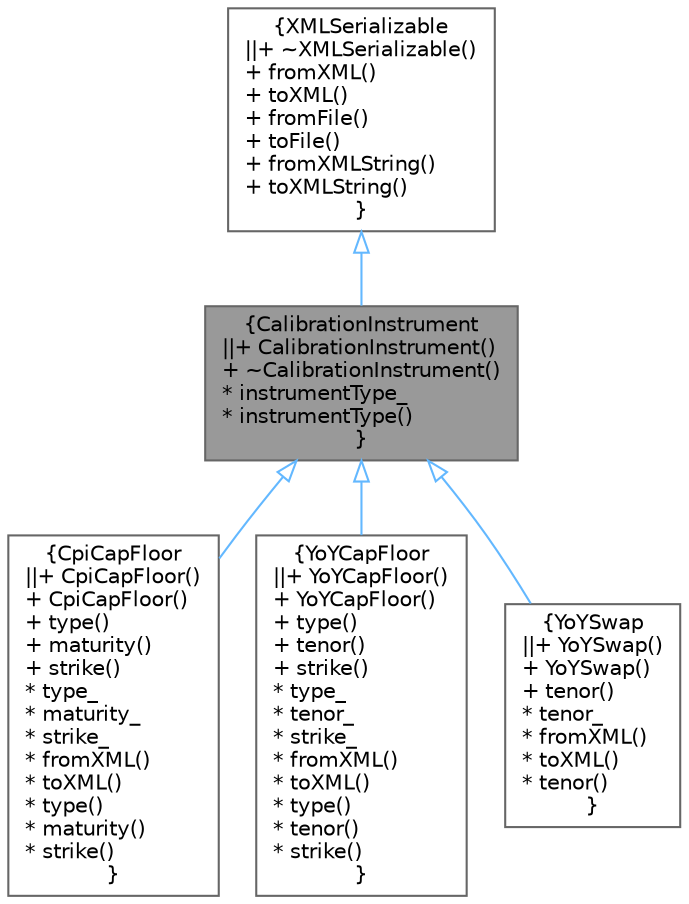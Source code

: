 digraph "CalibrationInstrument"
{
 // INTERACTIVE_SVG=YES
 // LATEX_PDF_SIZE
  bgcolor="transparent";
  edge [fontname=Helvetica,fontsize=10,labelfontname=Helvetica,labelfontsize=10];
  node [fontname=Helvetica,fontsize=10,shape=box,height=0.2,width=0.4];
  Node1 [label="{CalibrationInstrument\n||+ CalibrationInstrument()\l+ ~CalibrationInstrument()\l* instrumentType_\l* instrumentType()\l}",height=0.2,width=0.4,color="gray40", fillcolor="grey60", style="filled", fontcolor="black",tooltip=" "];
  Node2 -> Node1 [dir="back",color="steelblue1",style="solid",arrowtail="onormal"];
  Node2 [label="{XMLSerializable\n||+ ~XMLSerializable()\l+ fromXML()\l+ toXML()\l+ fromFile()\l+ toFile()\l+ fromXMLString()\l+ toXMLString()\l}",height=0.2,width=0.4,color="gray40", fillcolor="white", style="filled",URL="$classore_1_1data_1_1_x_m_l_serializable.html",tooltip="Base class for all serializable classes."];
  Node1 -> Node3 [dir="back",color="steelblue1",style="solid",arrowtail="onormal"];
  Node3 [label="{CpiCapFloor\n||+ CpiCapFloor()\l+ CpiCapFloor()\l+ type()\l+ maturity()\l+ strike()\l* type_\l* maturity_\l* strike_\l* fromXML()\l* toXML()\l* type()\l* maturity()\l* strike()\l}",height=0.2,width=0.4,color="gray40", fillcolor="white", style="filled",URL="$classore_1_1data_1_1_cpi_cap_floor.html",tooltip=" "];
  Node1 -> Node4 [dir="back",color="steelblue1",style="solid",arrowtail="onormal"];
  Node4 [label="{YoYCapFloor\n||+ YoYCapFloor()\l+ YoYCapFloor()\l+ type()\l+ tenor()\l+ strike()\l* type_\l* tenor_\l* strike_\l* fromXML()\l* toXML()\l* type()\l* tenor()\l* strike()\l}",height=0.2,width=0.4,color="gray40", fillcolor="white", style="filled",URL="$classore_1_1data_1_1_yo_y_cap_floor.html",tooltip=" "];
  Node1 -> Node5 [dir="back",color="steelblue1",style="solid",arrowtail="onormal"];
  Node5 [label="{YoYSwap\n||+ YoYSwap()\l+ YoYSwap()\l+ tenor()\l* tenor_\l* fromXML()\l* toXML()\l* tenor()\l}",height=0.2,width=0.4,color="gray40", fillcolor="white", style="filled",URL="$classore_1_1data_1_1_yo_y_swap.html",tooltip=" "];
}

